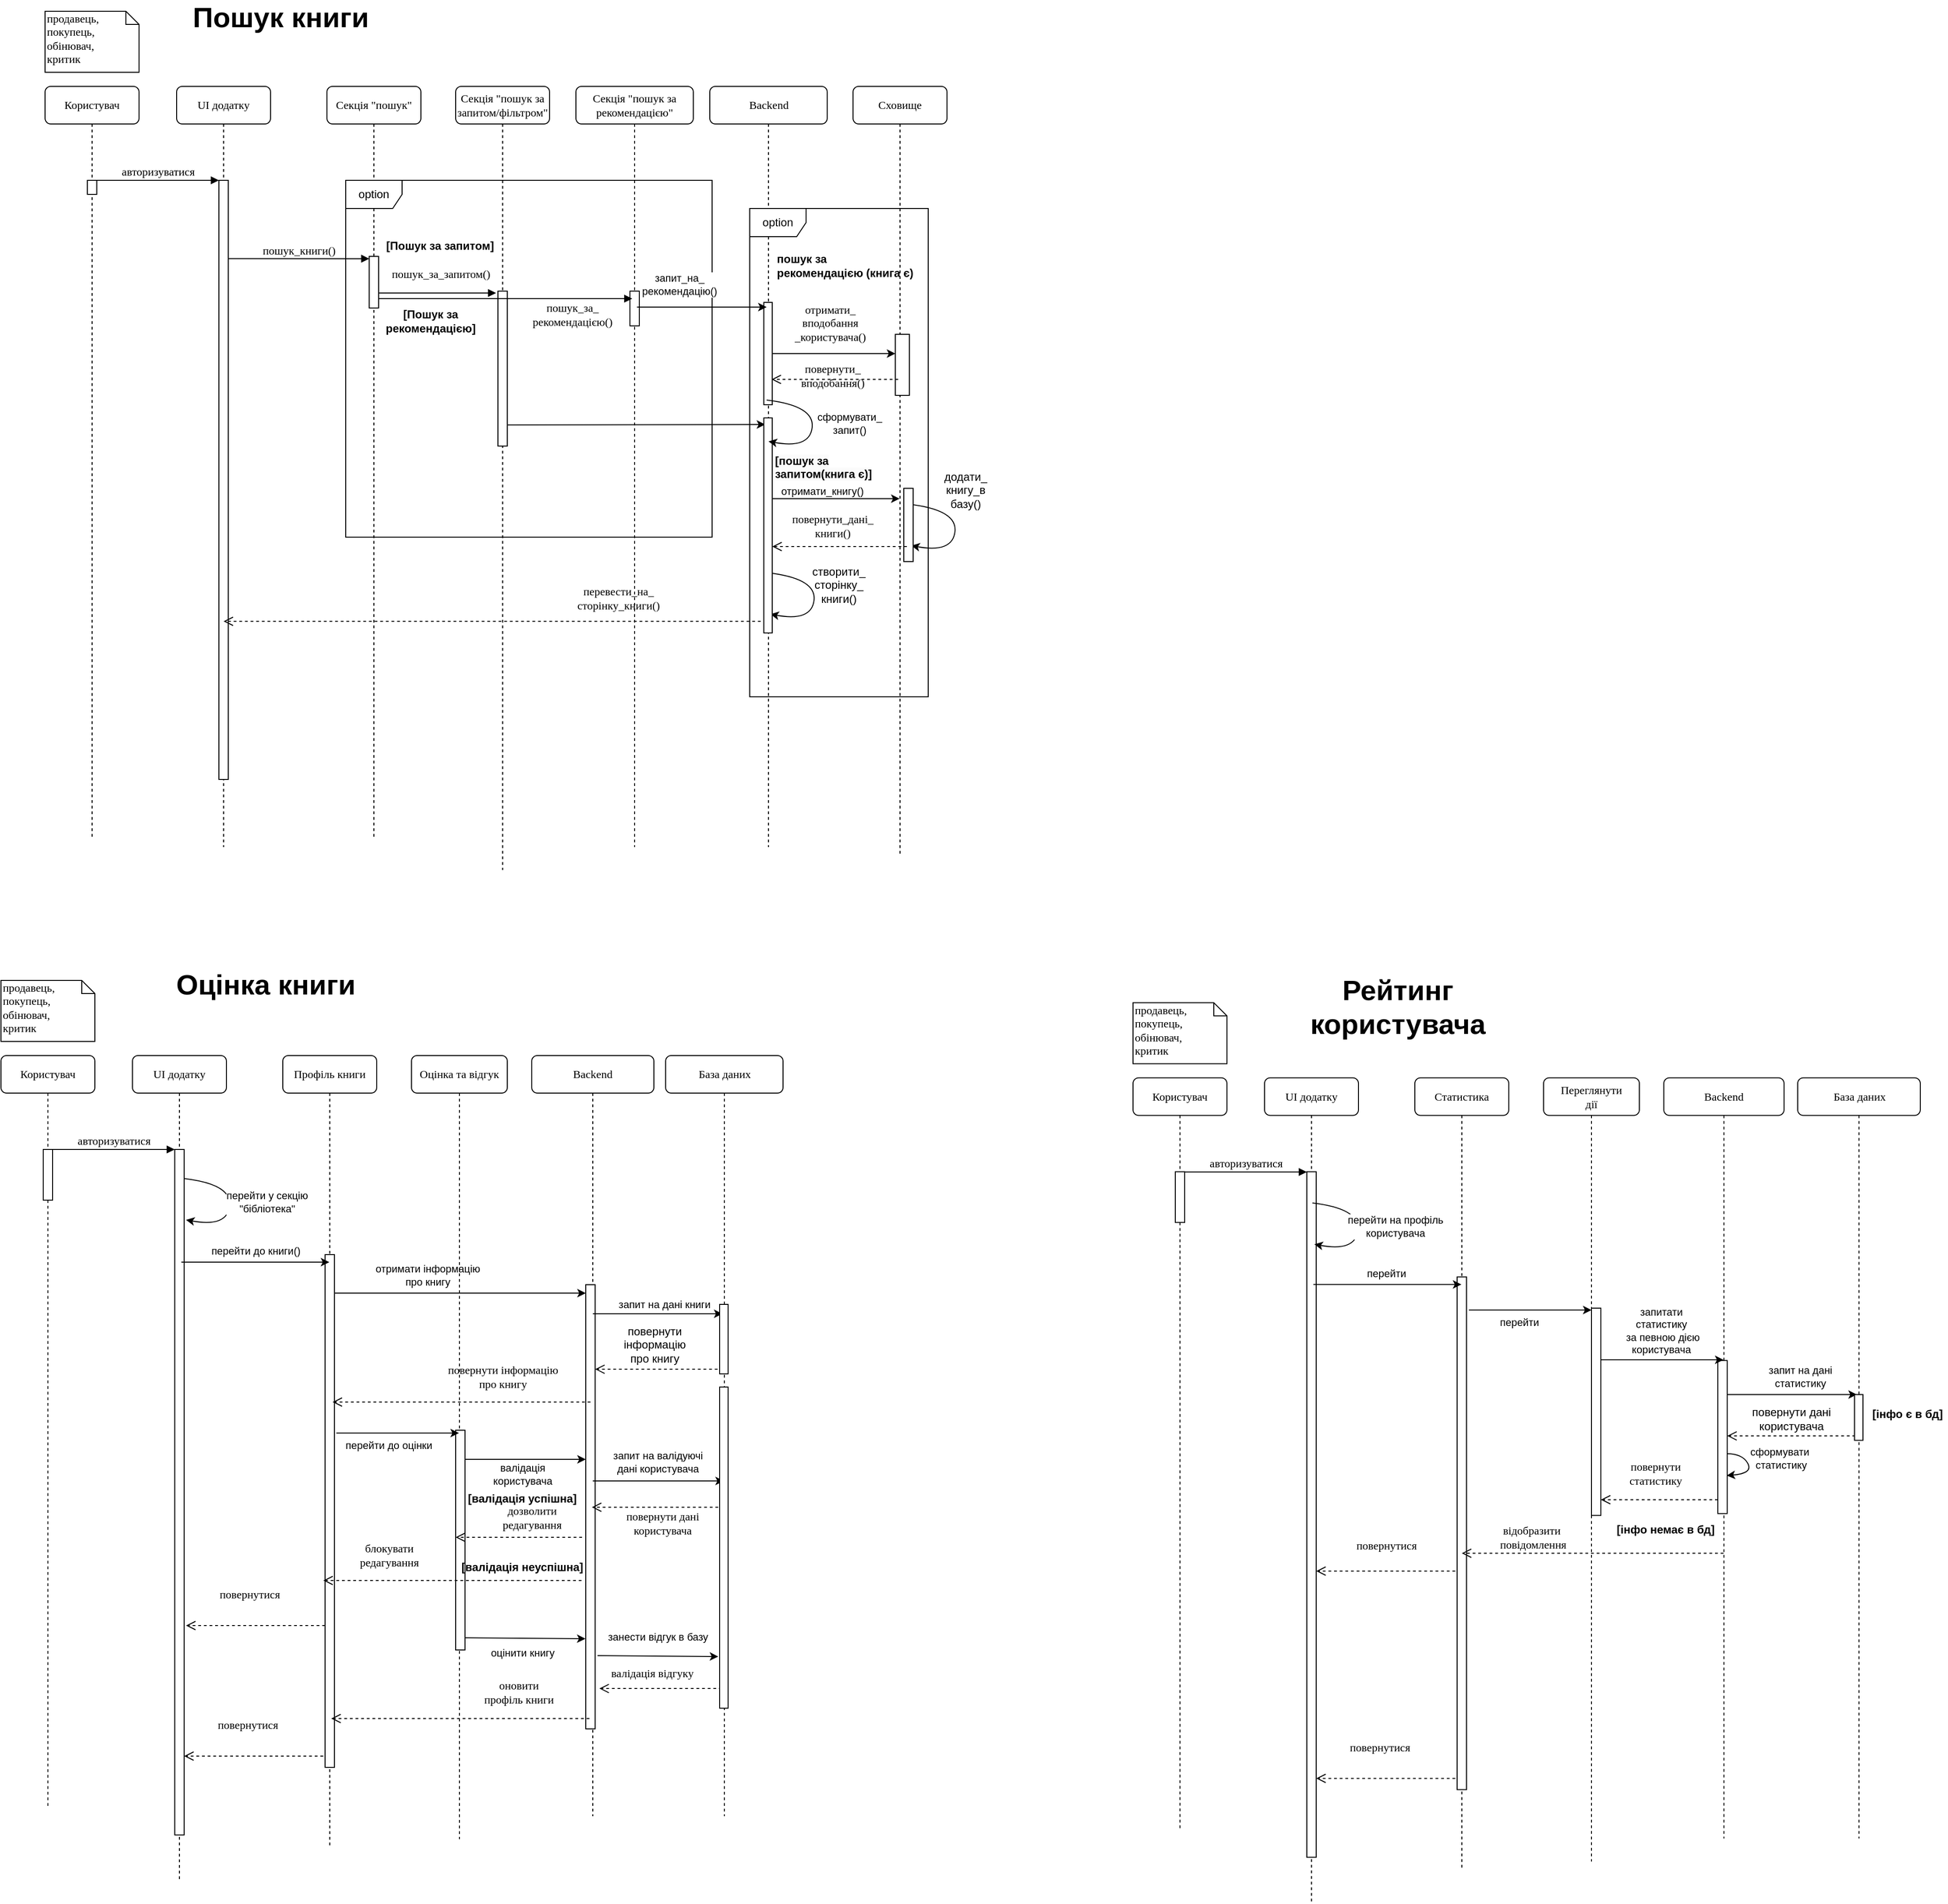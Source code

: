 <mxfile version="22.0.8" type="github">
  <diagram name="Page-1" id="13e1069c-82ec-6db2-03f1-153e76fe0fe0">
    <mxGraphModel dx="6245" dy="2030" grid="0" gridSize="10" guides="1" tooltips="1" connect="1" arrows="1" fold="1" page="1" pageScale="1" pageWidth="1100" pageHeight="850" background="none" math="0" shadow="0">
      <root>
        <mxCell id="0" />
        <mxCell id="1" parent="0" />
        <mxCell id="7baba1c4bc27f4b0-5" value="Секція &quot;пошук за рекомендацією&quot;" style="shape=umlLifeline;perimeter=lifelinePerimeter;whiteSpace=wrap;html=1;container=1;collapsible=0;recursiveResize=0;outlineConnect=0;rounded=1;shadow=0;comic=0;labelBackgroundColor=none;strokeWidth=1;fontFamily=Verdana;fontSize=12;align=center;" parent="1" vertex="1">
          <mxGeometry x="657" y="1106" width="125" height="810" as="geometry" />
        </mxCell>
        <mxCell id="UeAIMSj9sJVOwBzJL9uY-21" value="" style="html=1;points=[];perimeter=orthogonalPerimeter;rounded=0;shadow=0;comic=0;labelBackgroundColor=none;strokeWidth=1;fontFamily=Verdana;fontSize=12;align=center;" vertex="1" parent="1">
          <mxGeometry x="714.5" y="1324" width="10" height="37" as="geometry" />
        </mxCell>
        <mxCell id="UeAIMSj9sJVOwBzJL9uY-1" value="Backend" style="shape=umlLifeline;perimeter=lifelinePerimeter;whiteSpace=wrap;html=1;container=1;collapsible=0;recursiveResize=0;outlineConnect=0;rounded=1;shadow=0;comic=0;labelBackgroundColor=none;strokeWidth=1;fontFamily=Verdana;fontSize=12;align=center;" vertex="1" parent="1">
          <mxGeometry x="799.5" y="1106" width="125" height="810" as="geometry" />
        </mxCell>
        <mxCell id="UeAIMSj9sJVOwBzJL9uY-34" value="отримати_книгу()" style="endArrow=classic;html=1;rounded=0;" edge="1" parent="UeAIMSj9sJVOwBzJL9uY-1" target="7baba1c4bc27f4b0-7">
          <mxGeometry x="-0.21" y="8" width="50" height="50" relative="1" as="geometry">
            <mxPoint x="65" y="439" as="sourcePoint" />
            <mxPoint x="127.5" y="439" as="targetPoint" />
            <mxPoint as="offset" />
          </mxGeometry>
        </mxCell>
        <mxCell id="r_P05IPv18CwloUZ1m-L-27" value="" style="html=1;points=[];perimeter=orthogonalPerimeter;rounded=0;shadow=0;comic=0;labelBackgroundColor=none;strokeWidth=1;fontFamily=Verdana;fontSize=12;align=center;" parent="1" vertex="1">
          <mxGeometry x="857" y="1336" width="9" height="109" as="geometry" />
        </mxCell>
        <mxCell id="7baba1c4bc27f4b0-2" value="UI додатку" style="shape=umlLifeline;perimeter=lifelinePerimeter;whiteSpace=wrap;html=1;container=1;collapsible=0;recursiveResize=0;outlineConnect=0;rounded=1;shadow=0;comic=0;labelBackgroundColor=none;strokeWidth=1;fontFamily=Verdana;fontSize=12;align=center;" parent="1" vertex="1">
          <mxGeometry x="232" y="1106" width="100" height="810" as="geometry" />
        </mxCell>
        <mxCell id="7baba1c4bc27f4b0-10" value="" style="html=1;points=[];perimeter=orthogonalPerimeter;rounded=0;shadow=0;comic=0;labelBackgroundColor=none;strokeWidth=1;fontFamily=Verdana;fontSize=12;align=center;" parent="7baba1c4bc27f4b0-2" vertex="1">
          <mxGeometry x="45" y="100" width="10" height="638" as="geometry" />
        </mxCell>
        <mxCell id="7baba1c4bc27f4b0-14" value="пошук_книги()" style="html=1;verticalAlign=bottom;endArrow=block;entryX=0;entryY=0;labelBackgroundColor=none;fontFamily=Verdana;fontSize=12;edgeStyle=elbowEdgeStyle;elbow=vertical;" parent="7baba1c4bc27f4b0-2" edge="1">
          <mxGeometry relative="1" as="geometry">
            <mxPoint x="55" y="183.4" as="sourcePoint" />
            <mxPoint x="205" y="183.4" as="targetPoint" />
          </mxGeometry>
        </mxCell>
        <mxCell id="7baba1c4bc27f4b0-3" value="Секція &quot;пошук&quot;" style="shape=umlLifeline;perimeter=lifelinePerimeter;whiteSpace=wrap;html=1;container=1;collapsible=0;recursiveResize=0;outlineConnect=0;rounded=1;shadow=0;comic=0;labelBackgroundColor=none;strokeWidth=1;fontFamily=Verdana;fontSize=12;align=center;" parent="1" vertex="1">
          <mxGeometry x="392" y="1106" width="100" height="800" as="geometry" />
        </mxCell>
        <mxCell id="7baba1c4bc27f4b0-13" value="" style="html=1;points=[];perimeter=orthogonalPerimeter;rounded=0;shadow=0;comic=0;labelBackgroundColor=none;strokeWidth=1;fontFamily=Verdana;fontSize=12;align=center;" parent="7baba1c4bc27f4b0-3" vertex="1">
          <mxGeometry x="45" y="181" width="10" height="55" as="geometry" />
        </mxCell>
        <mxCell id="7baba1c4bc27f4b0-4" value="Секція &quot;пошук за запитом/фільтром&quot;" style="shape=umlLifeline;perimeter=lifelinePerimeter;whiteSpace=wrap;html=1;container=1;collapsible=0;recursiveResize=0;outlineConnect=0;rounded=1;shadow=0;comic=0;labelBackgroundColor=none;strokeWidth=1;fontFamily=Verdana;fontSize=12;align=center;" parent="1" vertex="1">
          <mxGeometry x="529" y="1106" width="100" height="834.5" as="geometry" />
        </mxCell>
        <mxCell id="7baba1c4bc27f4b0-7" value="Сховище" style="shape=umlLifeline;perimeter=lifelinePerimeter;whiteSpace=wrap;html=1;container=1;collapsible=0;recursiveResize=0;outlineConnect=0;rounded=1;shadow=0;comic=0;labelBackgroundColor=none;strokeWidth=1;fontFamily=Verdana;fontSize=12;align=center;" parent="1" vertex="1">
          <mxGeometry x="952" y="1106" width="100" height="820" as="geometry" />
        </mxCell>
        <mxCell id="UeAIMSj9sJVOwBzJL9uY-35" value="" style="curved=1;endArrow=classic;html=1;rounded=0;exitX=0.9;exitY=0.178;exitDx=0;exitDy=0;exitPerimeter=0;entryX=1.1;entryY=0.571;entryDx=0;entryDy=0;entryPerimeter=0;" edge="1" parent="7baba1c4bc27f4b0-7">
          <mxGeometry width="50" height="50" relative="1" as="geometry">
            <mxPoint x="60" y="445" as="sourcePoint" />
            <mxPoint x="62" y="489" as="targetPoint" />
            <Array as="points">
              <mxPoint x="111" y="451" />
              <mxPoint x="106" y="497" />
            </Array>
          </mxGeometry>
        </mxCell>
        <mxCell id="7baba1c4bc27f4b0-8" value="Користувач" style="shape=umlLifeline;perimeter=lifelinePerimeter;whiteSpace=wrap;html=1;container=1;collapsible=0;recursiveResize=0;outlineConnect=0;rounded=1;shadow=0;comic=0;labelBackgroundColor=none;strokeWidth=1;fontFamily=Verdana;fontSize=12;align=center;" parent="1" vertex="1">
          <mxGeometry x="92" y="1106" width="100" height="800" as="geometry" />
        </mxCell>
        <mxCell id="7baba1c4bc27f4b0-9" value="" style="html=1;points=[];perimeter=orthogonalPerimeter;rounded=0;shadow=0;comic=0;labelBackgroundColor=none;strokeWidth=1;fontFamily=Verdana;fontSize=12;align=center;" parent="7baba1c4bc27f4b0-8" vertex="1">
          <mxGeometry x="45" y="100" width="10" height="15" as="geometry" />
        </mxCell>
        <mxCell id="7baba1c4bc27f4b0-16" value="" style="html=1;points=[];perimeter=orthogonalPerimeter;rounded=0;shadow=0;comic=0;labelBackgroundColor=none;strokeWidth=1;fontFamily=Verdana;fontSize=12;align=center;" parent="1" vertex="1">
          <mxGeometry x="574" y="1324" width="10" height="165" as="geometry" />
        </mxCell>
        <mxCell id="7baba1c4bc27f4b0-25" value="" style="html=1;points=[];perimeter=orthogonalPerimeter;rounded=0;shadow=0;comic=0;labelBackgroundColor=none;strokeColor=#000000;strokeWidth=1;fillColor=#FFFFFF;fontFamily=Verdana;fontSize=12;fontColor=#000000;align=center;" parent="1" vertex="1">
          <mxGeometry x="997" y="1370" width="15" height="65" as="geometry" />
        </mxCell>
        <mxCell id="7baba1c4bc27f4b0-11" value="авторизуватися" style="html=1;verticalAlign=bottom;endArrow=block;entryX=0;entryY=0;labelBackgroundColor=none;fontFamily=Verdana;fontSize=12;edgeStyle=elbowEdgeStyle;elbow=vertical;" parent="1" source="7baba1c4bc27f4b0-9" target="7baba1c4bc27f4b0-10" edge="1">
          <mxGeometry relative="1" as="geometry">
            <mxPoint x="212" y="1216" as="sourcePoint" />
          </mxGeometry>
        </mxCell>
        <mxCell id="7baba1c4bc27f4b0-40" value="продавець,&amp;nbsp;&lt;br&gt;покупець,&lt;br&gt;обінювач,&lt;br&gt;критик" style="shape=note;whiteSpace=wrap;html=1;size=14;verticalAlign=top;align=left;spacingTop=-6;rounded=0;shadow=0;comic=0;labelBackgroundColor=none;strokeWidth=1;fontFamily=Verdana;fontSize=12" parent="1" vertex="1">
          <mxGeometry x="92" y="1026" width="100" height="65" as="geometry" />
        </mxCell>
        <mxCell id="r_P05IPv18CwloUZ1m-L-9" value="option" style="shape=umlFrame;whiteSpace=wrap;html=1;pointerEvents=0;" parent="1" vertex="1">
          <mxGeometry x="842" y="1236" width="190" height="520" as="geometry" />
        </mxCell>
        <mxCell id="r_P05IPv18CwloUZ1m-L-14" value="пошук за &lt;br&gt;&lt;div style=&quot;&quot;&gt;&lt;span style=&quot;background-color: initial;&quot;&gt;рекомендацією (книга є)&lt;/span&gt;&lt;/div&gt;" style="text;align=left;fontStyle=1;verticalAlign=middle;spacingLeft=3;spacingRight=3;strokeColor=none;rotatable=0;points=[[0,0.5],[1,0.5]];portConstraint=eastwest;html=1;" parent="1" vertex="1">
          <mxGeometry x="866" y="1284" width="80" height="26" as="geometry" />
        </mxCell>
        <mxCell id="r_P05IPv18CwloUZ1m-L-17" value="&lt;span style=&quot;color: rgb(0, 0, 0); font-family: Helvetica; font-size: 12px; font-style: normal; font-variant-ligatures: normal; font-variant-caps: normal; font-weight: 700; letter-spacing: normal; orphans: 2; text-align: center; text-indent: 0px; text-transform: none; widows: 2; word-spacing: 0px; -webkit-text-stroke-width: 0px; background-color: rgb(251, 251, 251); text-decoration-thickness: initial; text-decoration-style: initial; text-decoration-color: initial; float: none; display: inline !important;&quot;&gt;[пошук за запитом(книга є)]&lt;/span&gt;" style="text;whiteSpace=wrap;html=1;" parent="1" vertex="1">
          <mxGeometry x="867" y="1491" width="140" height="40" as="geometry" />
        </mxCell>
        <mxCell id="r_P05IPv18CwloUZ1m-L-19" value="пошук_за_запитом()" style="html=1;verticalAlign=bottom;endArrow=block;labelBackgroundColor=none;fontFamily=Verdana;fontSize=12;elbow=vertical;" parent="1" source="7baba1c4bc27f4b0-13" edge="1">
          <mxGeometry x="0.056" y="11" relative="1" as="geometry">
            <mxPoint x="342" y="1236" as="sourcePoint" />
            <mxPoint x="572" y="1326" as="targetPoint" />
            <Array as="points">
              <mxPoint x="572" y="1326" />
            </Array>
            <mxPoint as="offset" />
          </mxGeometry>
        </mxCell>
        <mxCell id="r_P05IPv18CwloUZ1m-L-21" value="оption" style="shape=umlFrame;whiteSpace=wrap;html=1;pointerEvents=0;" parent="1" vertex="1">
          <mxGeometry x="412" y="1206" width="390" height="380" as="geometry" />
        </mxCell>
        <mxCell id="r_P05IPv18CwloUZ1m-L-22" value="[Пошук за запитом]" style="text;align=center;fontStyle=1;verticalAlign=middle;spacingLeft=3;spacingRight=3;strokeColor=none;rotatable=0;points=[[0,0.5],[1,0.5]];portConstraint=eastwest;html=1;" parent="1" vertex="1">
          <mxGeometry x="472" y="1263" width="80" height="26" as="geometry" />
        </mxCell>
        <mxCell id="r_P05IPv18CwloUZ1m-L-31" value="[Пошук за &lt;br&gt;рекомендацією]" style="text;align=center;fontStyle=1;verticalAlign=middle;spacingLeft=3;spacingRight=3;strokeColor=none;rotatable=0;points=[[0,0.5],[1,0.5]];portConstraint=eastwest;html=1;" parent="1" vertex="1">
          <mxGeometry x="462" y="1343" width="80" height="26" as="geometry" />
        </mxCell>
        <mxCell id="r_P05IPv18CwloUZ1m-L-37" value="пошук_за_&lt;br&gt;рекомендацією()" style="html=1;verticalAlign=bottom;endArrow=block;entryX=0.27;entryY=0.586;labelBackgroundColor=none;fontFamily=Verdana;fontSize=12;edgeStyle=elbowEdgeStyle;elbow=vertical;entryDx=0;entryDy=0;entryPerimeter=0;" parent="1" edge="1">
          <mxGeometry x="0.525" y="-34" relative="1" as="geometry">
            <mxPoint x="447" y="1332" as="sourcePoint" />
            <mxPoint x="717" y="1332" as="targetPoint" />
            <mxPoint as="offset" />
          </mxGeometry>
        </mxCell>
        <mxCell id="r_P05IPv18CwloUZ1m-L-38" value="перевести_на_&lt;br&gt;сторінку_книги()" style="html=1;verticalAlign=bottom;endArrow=open;dashed=1;endSize=8;labelBackgroundColor=none;fontFamily=Verdana;fontSize=12;exitX=0.02;exitY=0.827;exitDx=0;exitDy=0;exitPerimeter=0;" parent="1" target="7baba1c4bc27f4b0-2" edge="1">
          <mxGeometry x="-0.455" y="-8" relative="1" as="geometry">
            <mxPoint x="297" y="1416" as="targetPoint" />
            <mxPoint x="859.7" y="1675.62" as="sourcePoint" />
            <mxPoint as="offset" />
          </mxGeometry>
        </mxCell>
        <mxCell id="UeAIMSj9sJVOwBzJL9uY-4" value="" style="html=1;points=[];perimeter=orthogonalPerimeter;rounded=0;shadow=0;comic=0;labelBackgroundColor=none;strokeWidth=1;fontFamily=Verdana;fontSize=12;align=center;" vertex="1" parent="1">
          <mxGeometry x="1006" y="1534" width="10" height="78" as="geometry" />
        </mxCell>
        <mxCell id="UeAIMSj9sJVOwBzJL9uY-13" value="повернути_дані_&lt;br&gt;книги()" style="html=1;verticalAlign=bottom;endArrow=open;dashed=1;endSize=8;exitX=0.18;exitY=0.613;labelBackgroundColor=none;fontFamily=Verdana;fontSize=12;exitDx=0;exitDy=0;exitPerimeter=0;" edge="1" parent="1" target="UeAIMSj9sJVOwBzJL9uY-32">
          <mxGeometry x="0.11" y="-5" relative="1" as="geometry">
            <mxPoint x="874.5" y="1596" as="targetPoint" />
            <mxPoint x="1009.3" y="1596" as="sourcePoint" />
            <mxPoint as="offset" />
          </mxGeometry>
        </mxCell>
        <mxCell id="UeAIMSj9sJVOwBzJL9uY-15" value="" style="curved=1;endArrow=classic;html=1;rounded=0;exitX=0.9;exitY=0.178;exitDx=0;exitDy=0;exitPerimeter=0;entryX=1.1;entryY=0.571;entryDx=0;entryDy=0;entryPerimeter=0;" edge="1" parent="1">
          <mxGeometry width="50" height="50" relative="1" as="geometry">
            <mxPoint x="862" y="1624" as="sourcePoint" />
            <mxPoint x="864" y="1668" as="targetPoint" />
            <Array as="points">
              <mxPoint x="913" y="1630" />
              <mxPoint x="908" y="1676" />
            </Array>
          </mxGeometry>
        </mxCell>
        <mxCell id="UeAIMSj9sJVOwBzJL9uY-17" value="створити_&lt;br&gt;сторінку_&lt;br&gt;книги()" style="text;html=1;strokeColor=none;fillColor=none;align=center;verticalAlign=middle;whiteSpace=wrap;rounded=0;" vertex="1" parent="1">
          <mxGeometry x="907" y="1622" width="60" height="30" as="geometry" />
        </mxCell>
        <mxCell id="UeAIMSj9sJVOwBzJL9uY-22" value="запит_на_&lt;br&gt;рекомендацію()" style="endArrow=classic;html=1;rounded=0;exitX=0.902;exitY=0.583;exitDx=0;exitDy=0;exitPerimeter=0;" edge="1" parent="1">
          <mxGeometry x="-0.348" y="24" width="50" height="50" relative="1" as="geometry">
            <mxPoint x="722.02" y="1340.997" as="sourcePoint" />
            <mxPoint x="860" y="1340.997" as="targetPoint" />
            <mxPoint as="offset" />
          </mxGeometry>
        </mxCell>
        <mxCell id="UeAIMSj9sJVOwBzJL9uY-28" value="" style="endArrow=classic;html=1;rounded=0;" edge="1" parent="1" source="r_P05IPv18CwloUZ1m-L-27" target="7baba1c4bc27f4b0-25">
          <mxGeometry width="50" height="50" relative="1" as="geometry">
            <mxPoint x="874.5" y="1386" as="sourcePoint" />
            <mxPoint x="924.5" y="1336" as="targetPoint" />
          </mxGeometry>
        </mxCell>
        <mxCell id="UeAIMSj9sJVOwBzJL9uY-29" value="&lt;div style=&quot;text-align: center;&quot;&gt;&lt;span style=&quot;background-color: initial;&quot;&gt;&lt;font face=&quot;Verdana&quot;&gt;отримати_&lt;/font&gt;&lt;/span&gt;&lt;/div&gt;&lt;div style=&quot;text-align: center;&quot;&gt;&lt;span style=&quot;background-color: initial;&quot;&gt;&lt;font face=&quot;Verdana&quot;&gt;вподобання&lt;/font&gt;&lt;/span&gt;&lt;/div&gt;&lt;div style=&quot;text-align: center;&quot;&gt;&lt;span style=&quot;background-color: initial;&quot;&gt;&lt;font face=&quot;Verdana&quot;&gt;_користувача()&lt;/font&gt;&lt;/span&gt;&lt;/div&gt;" style="text;whiteSpace=wrap;html=1;" vertex="1" parent="1">
          <mxGeometry x="888.0" y="1330.005" width="128" height="52" as="geometry" />
        </mxCell>
        <mxCell id="UeAIMSj9sJVOwBzJL9uY-30" value="повернути_&lt;br&gt;вподобання()" style="html=1;verticalAlign=bottom;endArrow=open;dashed=1;endSize=8;exitX=0.18;exitY=0.613;labelBackgroundColor=none;fontFamily=Verdana;fontSize=12;exitDx=0;exitDy=0;exitPerimeter=0;" edge="1" parent="1">
          <mxGeometry x="0.039" y="13" relative="1" as="geometry">
            <mxPoint x="865.2" y="1418" as="targetPoint" />
            <mxPoint x="1000.0" y="1418" as="sourcePoint" />
            <mxPoint as="offset" />
          </mxGeometry>
        </mxCell>
        <mxCell id="UeAIMSj9sJVOwBzJL9uY-31" value="" style="endArrow=classic;html=1;rounded=0;entryX=0.167;entryY=0.026;entryDx=0;entryDy=0;entryPerimeter=0;" edge="1" parent="1">
          <mxGeometry width="50" height="50" relative="1" as="geometry">
            <mxPoint x="584" y="1466.53" as="sourcePoint" />
            <mxPoint x="858.503" y="1466" as="targetPoint" />
          </mxGeometry>
        </mxCell>
        <mxCell id="UeAIMSj9sJVOwBzJL9uY-32" value="" style="html=1;points=[];perimeter=orthogonalPerimeter;rounded=0;shadow=0;comic=0;labelBackgroundColor=none;strokeWidth=1;fontFamily=Verdana;fontSize=12;align=center;" vertex="1" parent="1">
          <mxGeometry x="857" y="1459" width="9" height="229" as="geometry" />
        </mxCell>
        <mxCell id="UeAIMSj9sJVOwBzJL9uY-33" value="сформувати_&lt;br&gt;запит()" style="curved=1;endArrow=classic;html=1;rounded=0;exitX=0.9;exitY=0.178;exitDx=0;exitDy=0;exitPerimeter=0;entryX=1.1;entryY=0.571;entryDx=0;entryDy=0;entryPerimeter=0;" edge="1" parent="1">
          <mxGeometry x="-0.069" y="39" width="50" height="50" relative="1" as="geometry">
            <mxPoint x="860" y="1440" as="sourcePoint" />
            <mxPoint x="862" y="1484" as="targetPoint" />
            <Array as="points">
              <mxPoint x="911" y="1446" />
              <mxPoint x="906" y="1492" />
            </Array>
            <mxPoint as="offset" />
          </mxGeometry>
        </mxCell>
        <mxCell id="UeAIMSj9sJVOwBzJL9uY-36" value="додати_ книгу_в базу()" style="text;html=1;strokeColor=none;fillColor=none;align=center;verticalAlign=middle;whiteSpace=wrap;rounded=0;" vertex="1" parent="1">
          <mxGeometry x="1042" y="1521" width="60" height="30" as="geometry" />
        </mxCell>
        <mxCell id="UeAIMSj9sJVOwBzJL9uY-78" value="Backend" style="shape=umlLifeline;perimeter=lifelinePerimeter;whiteSpace=wrap;html=1;container=1;collapsible=0;recursiveResize=0;outlineConnect=0;rounded=1;shadow=0;comic=0;labelBackgroundColor=none;strokeWidth=1;fontFamily=Verdana;fontSize=12;align=center;" vertex="1" parent="1">
          <mxGeometry x="610" y="2138" width="130" height="810" as="geometry" />
        </mxCell>
        <mxCell id="UeAIMSj9sJVOwBzJL9uY-79" value="" style="html=1;points=[];perimeter=orthogonalPerimeter;rounded=0;shadow=0;comic=0;labelBackgroundColor=none;strokeWidth=1;fontFamily=Verdana;fontSize=12;align=center;" vertex="1" parent="UeAIMSj9sJVOwBzJL9uY-78">
          <mxGeometry x="57.5" y="244" width="10" height="473" as="geometry" />
        </mxCell>
        <mxCell id="UeAIMSj9sJVOwBzJL9uY-120" value="отримати інформацію &lt;br&gt;про книгу" style="endArrow=classic;html=1;rounded=0;" edge="1" parent="UeAIMSj9sJVOwBzJL9uY-78">
          <mxGeometry x="-0.236" y="19" width="50" height="50" relative="1" as="geometry">
            <mxPoint x="-215.19" y="253" as="sourcePoint" />
            <mxPoint x="57.5" y="253" as="targetPoint" />
            <mxPoint as="offset" />
          </mxGeometry>
        </mxCell>
        <mxCell id="UeAIMSj9sJVOwBzJL9uY-110" value="запит на дані книги" style="endArrow=classic;html=1;rounded=0;exitX=0.902;exitY=0.583;exitDx=0;exitDy=0;exitPerimeter=0;" edge="1" parent="UeAIMSj9sJVOwBzJL9uY-78">
          <mxGeometry x="0.101" y="10" width="50" height="50" relative="1" as="geometry">
            <mxPoint x="65.02" y="274.997" as="sourcePoint" />
            <mxPoint x="203" y="274.997" as="targetPoint" />
            <mxPoint as="offset" />
          </mxGeometry>
        </mxCell>
        <mxCell id="UeAIMSj9sJVOwBzJL9uY-123" value="повернути інформацію про книгу" style="text;html=1;strokeColor=none;fillColor=none;align=center;verticalAlign=middle;whiteSpace=wrap;rounded=0;" vertex="1" parent="UeAIMSj9sJVOwBzJL9uY-78">
          <mxGeometry x="101" y="293" width="60" height="30" as="geometry" />
        </mxCell>
        <mxCell id="UeAIMSj9sJVOwBzJL9uY-127" value="валідація &lt;br&gt;користувача" style="endArrow=classic;html=1;rounded=0;" edge="1" parent="UeAIMSj9sJVOwBzJL9uY-78">
          <mxGeometry x="-0.038" y="-16" width="50" height="50" relative="1" as="geometry">
            <mxPoint x="-72.5" y="430" as="sourcePoint" />
            <mxPoint x="57.5" y="430" as="targetPoint" />
            <mxPoint as="offset" />
          </mxGeometry>
        </mxCell>
        <mxCell id="UeAIMSj9sJVOwBzJL9uY-141" value="валідація відгуку" style="html=1;verticalAlign=bottom;endArrow=open;dashed=1;endSize=8;labelBackgroundColor=none;fontFamily=Verdana;fontSize=12;exitX=0.214;exitY=0.721;exitDx=0;exitDy=0;exitPerimeter=0;entryX=0.813;entryY=0.431;entryDx=0;entryDy=0;entryPerimeter=0;" edge="1" parent="UeAIMSj9sJVOwBzJL9uY-78">
          <mxGeometry x="0.164" y="-7" relative="1" as="geometry">
            <mxPoint x="72.0" y="674.06" as="targetPoint" />
            <mxPoint x="208.296" y="673.999" as="sourcePoint" />
            <mxPoint x="-1" as="offset" />
          </mxGeometry>
        </mxCell>
        <mxCell id="UeAIMSj9sJVOwBzJL9uY-138" value="занести відгук в базу" style="endArrow=classic;html=1;rounded=0;entryX=-0.444;entryY=0.419;entryDx=0;entryDy=0;entryPerimeter=0;" edge="1" parent="UeAIMSj9sJVOwBzJL9uY-78">
          <mxGeometry x="-0.004" y="20" width="50" height="50" relative="1" as="geometry">
            <mxPoint x="70.002" y="639" as="sourcePoint" />
            <mxPoint x="198.5" y="640" as="targetPoint" />
            <mxPoint as="offset" />
          </mxGeometry>
        </mxCell>
        <mxCell id="UeAIMSj9sJVOwBzJL9uY-80" value="База даних" style="shape=umlLifeline;perimeter=lifelinePerimeter;whiteSpace=wrap;html=1;container=1;collapsible=0;recursiveResize=0;outlineConnect=0;rounded=1;shadow=0;comic=0;labelBackgroundColor=none;strokeWidth=1;fontFamily=Verdana;fontSize=12;align=center;" vertex="1" parent="1">
          <mxGeometry x="752.5" y="2138" width="125" height="810" as="geometry" />
        </mxCell>
        <mxCell id="UeAIMSj9sJVOwBzJL9uY-122" value="" style="html=1;verticalAlign=bottom;endArrow=open;dashed=1;endSize=8;labelBackgroundColor=none;fontFamily=Verdana;fontSize=12;exitX=0.214;exitY=0.721;exitDx=0;exitDy=0;exitPerimeter=0;entryX=0.813;entryY=0.431;entryDx=0;entryDy=0;entryPerimeter=0;" edge="1" parent="UeAIMSj9sJVOwBzJL9uY-80">
          <mxGeometry x="-0.301" y="-229" relative="1" as="geometry">
            <mxPoint x="-75.0" y="334.06" as="targetPoint" />
            <mxPoint x="61.296" y="333.999" as="sourcePoint" />
            <mxPoint as="offset" />
          </mxGeometry>
        </mxCell>
        <mxCell id="UeAIMSj9sJVOwBzJL9uY-130" value="повернути дані &lt;br&gt;користувача" style="html=1;verticalAlign=bottom;endArrow=open;dashed=1;endSize=8;labelBackgroundColor=none;fontFamily=Verdana;fontSize=12;" edge="1" parent="UeAIMSj9sJVOwBzJL9uY-80">
          <mxGeometry x="-0.115" y="34" relative="1" as="geometry">
            <mxPoint x="-78.5" y="481" as="targetPoint" />
            <mxPoint x="56.0" y="481" as="sourcePoint" />
            <mxPoint as="offset" />
          </mxGeometry>
        </mxCell>
        <mxCell id="UeAIMSj9sJVOwBzJL9uY-129" value="запит на валідуючі &lt;br&gt;дані користувача" style="endArrow=classic;html=1;rounded=0;" edge="1" parent="UeAIMSj9sJVOwBzJL9uY-80">
          <mxGeometry x="-0.004" y="20" width="50" height="50" relative="1" as="geometry">
            <mxPoint x="-77.556" y="453" as="sourcePoint" />
            <mxPoint x="62" y="453" as="targetPoint" />
            <Array as="points">
              <mxPoint x="53.5" y="453" />
            </Array>
            <mxPoint as="offset" />
          </mxGeometry>
        </mxCell>
        <mxCell id="UeAIMSj9sJVOwBzJL9uY-82" value="" style="html=1;points=[];perimeter=orthogonalPerimeter;rounded=0;shadow=0;comic=0;labelBackgroundColor=none;strokeWidth=1;fontFamily=Verdana;fontSize=12;align=center;" vertex="1" parent="1">
          <mxGeometry x="810" y="2403" width="9" height="74" as="geometry" />
        </mxCell>
        <mxCell id="UeAIMSj9sJVOwBzJL9uY-83" value="UI додатку" style="shape=umlLifeline;perimeter=lifelinePerimeter;whiteSpace=wrap;html=1;container=1;collapsible=0;recursiveResize=0;outlineConnect=0;rounded=1;shadow=0;comic=0;labelBackgroundColor=none;strokeWidth=1;fontFamily=Verdana;fontSize=12;align=center;" vertex="1" parent="1">
          <mxGeometry x="185" y="2138" width="100" height="878" as="geometry" />
        </mxCell>
        <mxCell id="UeAIMSj9sJVOwBzJL9uY-84" value="" style="html=1;points=[];perimeter=orthogonalPerimeter;rounded=0;shadow=0;comic=0;labelBackgroundColor=none;strokeWidth=1;fontFamily=Verdana;fontSize=12;align=center;" vertex="1" parent="UeAIMSj9sJVOwBzJL9uY-83">
          <mxGeometry x="45" y="100" width="10" height="730" as="geometry" />
        </mxCell>
        <mxCell id="UeAIMSj9sJVOwBzJL9uY-118" value="перейти у секцію &lt;br&gt;&quot;бібліотека&quot;" style="curved=1;endArrow=classic;html=1;rounded=0;exitX=0.9;exitY=0.178;exitDx=0;exitDy=0;exitPerimeter=0;entryX=1.1;entryY=0.571;entryDx=0;entryDy=0;entryPerimeter=0;" edge="1" parent="UeAIMSj9sJVOwBzJL9uY-83">
          <mxGeometry x="-0.069" y="39" width="50" height="50" relative="1" as="geometry">
            <mxPoint x="55" y="131" as="sourcePoint" />
            <mxPoint x="57" y="175" as="targetPoint" />
            <Array as="points">
              <mxPoint x="106" y="137" />
              <mxPoint x="101" y="183" />
            </Array>
            <mxPoint as="offset" />
          </mxGeometry>
        </mxCell>
        <mxCell id="UeAIMSj9sJVOwBzJL9uY-145" value="повернутися&amp;nbsp;" style="html=1;verticalAlign=bottom;endArrow=open;dashed=1;endSize=8;labelBackgroundColor=none;fontFamily=Verdana;fontSize=12;" edge="1" parent="UeAIMSj9sJVOwBzJL9uY-83">
          <mxGeometry x="0.076" y="-24" relative="1" as="geometry">
            <mxPoint x="55" y="746" as="targetPoint" />
            <mxPoint x="203" y="746" as="sourcePoint" />
            <mxPoint as="offset" />
          </mxGeometry>
        </mxCell>
        <mxCell id="UeAIMSj9sJVOwBzJL9uY-86" value="Профіль книги" style="shape=umlLifeline;perimeter=lifelinePerimeter;whiteSpace=wrap;html=1;container=1;collapsible=0;recursiveResize=0;outlineConnect=0;rounded=1;shadow=0;comic=0;labelBackgroundColor=none;strokeWidth=1;fontFamily=Verdana;fontSize=12;align=center;" vertex="1" parent="1">
          <mxGeometry x="345" y="2138" width="100" height="842" as="geometry" />
        </mxCell>
        <mxCell id="UeAIMSj9sJVOwBzJL9uY-87" value="" style="html=1;points=[];perimeter=orthogonalPerimeter;rounded=0;shadow=0;comic=0;labelBackgroundColor=none;strokeWidth=1;fontFamily=Verdana;fontSize=12;align=center;" vertex="1" parent="UeAIMSj9sJVOwBzJL9uY-86">
          <mxGeometry x="45" y="212" width="10" height="546" as="geometry" />
        </mxCell>
        <mxCell id="UeAIMSj9sJVOwBzJL9uY-144" value="повернутися&amp;nbsp;" style="html=1;verticalAlign=bottom;endArrow=open;dashed=1;endSize=8;labelBackgroundColor=none;fontFamily=Verdana;fontSize=12;" edge="1" parent="UeAIMSj9sJVOwBzJL9uY-86">
          <mxGeometry x="0.076" y="-24" relative="1" as="geometry">
            <mxPoint x="-103" y="607" as="targetPoint" />
            <mxPoint x="45" y="607" as="sourcePoint" />
            <mxPoint as="offset" />
          </mxGeometry>
        </mxCell>
        <mxCell id="UeAIMSj9sJVOwBzJL9uY-88" value="Оцінка та відгук" style="shape=umlLifeline;perimeter=lifelinePerimeter;whiteSpace=wrap;html=1;container=1;collapsible=0;recursiveResize=0;outlineConnect=0;rounded=1;shadow=0;comic=0;labelBackgroundColor=none;strokeWidth=1;fontFamily=Verdana;fontSize=12;align=center;" vertex="1" parent="1">
          <mxGeometry x="482" y="2138" width="102" height="834.5" as="geometry" />
        </mxCell>
        <mxCell id="UeAIMSj9sJVOwBzJL9uY-93" value="" style="html=1;points=[];perimeter=orthogonalPerimeter;rounded=0;shadow=0;comic=0;labelBackgroundColor=none;strokeWidth=1;fontFamily=Verdana;fontSize=12;align=center;" vertex="1" parent="UeAIMSj9sJVOwBzJL9uY-88">
          <mxGeometry x="47" y="399" width="10" height="234" as="geometry" />
        </mxCell>
        <mxCell id="UeAIMSj9sJVOwBzJL9uY-132" value="&lt;b&gt;[валідація неуспішна]&lt;/b&gt;" style="text;html=1;strokeColor=none;fillColor=none;align=center;verticalAlign=middle;whiteSpace=wrap;rounded=0;" vertex="1" parent="UeAIMSj9sJVOwBzJL9uY-88">
          <mxGeometry x="47" y="530" width="142" height="30" as="geometry" />
        </mxCell>
        <mxCell id="UeAIMSj9sJVOwBzJL9uY-131" value="&lt;b&gt;[валідація успішна]&lt;/b&gt;" style="text;html=1;strokeColor=none;fillColor=none;align=center;verticalAlign=middle;whiteSpace=wrap;rounded=0;" vertex="1" parent="UeAIMSj9sJVOwBzJL9uY-88">
          <mxGeometry x="56" y="457" width="124" height="30" as="geometry" />
        </mxCell>
        <mxCell id="UeAIMSj9sJVOwBzJL9uY-105" value="блокувати &lt;br&gt;редагування" style="html=1;verticalAlign=bottom;endArrow=open;dashed=1;endSize=8;labelBackgroundColor=none;fontFamily=Verdana;fontSize=12;exitX=0.183;exitY=0.965;exitDx=0;exitDy=0;exitPerimeter=0;" edge="1" parent="UeAIMSj9sJVOwBzJL9uY-88">
          <mxGeometry x="0.492" y="-10" relative="1" as="geometry">
            <mxPoint x="-93.83" y="559.005" as="targetPoint" />
            <mxPoint x="181.0" y="559.005" as="sourcePoint" />
            <mxPoint as="offset" />
          </mxGeometry>
        </mxCell>
        <mxCell id="UeAIMSj9sJVOwBzJL9uY-137" value="оцінити книгу" style="endArrow=classic;html=1;rounded=0;exitX=1.04;exitY=0.415;exitDx=0;exitDy=0;entryX=0.01;entryY=0.626;entryDx=0;entryDy=0;entryPerimeter=0;exitPerimeter=0;" edge="1" parent="UeAIMSj9sJVOwBzJL9uY-88">
          <mxGeometry x="-0.044" y="-16" width="50" height="50" relative="1" as="geometry">
            <mxPoint x="57.0" y="620" as="sourcePoint" />
            <mxPoint x="185.2" y="621.01" as="targetPoint" />
            <mxPoint as="offset" />
          </mxGeometry>
        </mxCell>
        <mxCell id="UeAIMSj9sJVOwBzJL9uY-142" value="оновити &lt;br&gt;профіль книги" style="html=1;verticalAlign=bottom;endArrow=open;dashed=1;endSize=8;labelBackgroundColor=none;fontFamily=Verdana;fontSize=12;exitX=0.183;exitY=0.965;exitDx=0;exitDy=0;exitPerimeter=0;" edge="1" parent="UeAIMSj9sJVOwBzJL9uY-88">
          <mxGeometry x="-0.451" y="-11" relative="1" as="geometry">
            <mxPoint x="-85.42" y="705.995" as="targetPoint" />
            <mxPoint x="189.41" y="705.995" as="sourcePoint" />
            <mxPoint as="offset" />
          </mxGeometry>
        </mxCell>
        <mxCell id="UeAIMSj9sJVOwBzJL9uY-91" value="Користувач" style="shape=umlLifeline;perimeter=lifelinePerimeter;whiteSpace=wrap;html=1;container=1;collapsible=0;recursiveResize=0;outlineConnect=0;rounded=1;shadow=0;comic=0;labelBackgroundColor=none;strokeWidth=1;fontFamily=Verdana;fontSize=12;align=center;" vertex="1" parent="1">
          <mxGeometry x="45" y="2138" width="100" height="800" as="geometry" />
        </mxCell>
        <mxCell id="UeAIMSj9sJVOwBzJL9uY-92" value="" style="html=1;points=[];perimeter=orthogonalPerimeter;rounded=0;shadow=0;comic=0;labelBackgroundColor=none;strokeWidth=1;fontFamily=Verdana;fontSize=12;align=center;" vertex="1" parent="UeAIMSj9sJVOwBzJL9uY-91">
          <mxGeometry x="45" y="100" width="10" height="54" as="geometry" />
        </mxCell>
        <mxCell id="UeAIMSj9sJVOwBzJL9uY-95" value="авторизуватися" style="html=1;verticalAlign=bottom;endArrow=block;entryX=0;entryY=0;labelBackgroundColor=none;fontFamily=Verdana;fontSize=12;edgeStyle=elbowEdgeStyle;elbow=vertical;" edge="1" parent="1" source="UeAIMSj9sJVOwBzJL9uY-92" target="UeAIMSj9sJVOwBzJL9uY-84">
          <mxGeometry relative="1" as="geometry">
            <mxPoint x="165" y="2248" as="sourcePoint" />
          </mxGeometry>
        </mxCell>
        <mxCell id="UeAIMSj9sJVOwBzJL9uY-96" value="продавець,&amp;nbsp;&lt;br&gt;покупець,&lt;br&gt;обінювач,&lt;br&gt;критик" style="shape=note;whiteSpace=wrap;html=1;size=14;verticalAlign=top;align=left;spacingTop=-6;rounded=0;shadow=0;comic=0;labelBackgroundColor=none;strokeWidth=1;fontFamily=Verdana;fontSize=12" vertex="1" parent="1">
          <mxGeometry x="45" y="2058" width="100" height="65" as="geometry" />
        </mxCell>
        <mxCell id="UeAIMSj9sJVOwBzJL9uY-115" value="" style="html=1;points=[];perimeter=orthogonalPerimeter;rounded=0;shadow=0;comic=0;labelBackgroundColor=none;strokeWidth=1;fontFamily=Verdana;fontSize=12;align=center;" vertex="1" parent="1">
          <mxGeometry x="810" y="2491" width="9" height="342" as="geometry" />
        </mxCell>
        <mxCell id="UeAIMSj9sJVOwBzJL9uY-119" value="перейти до книги()" style="endArrow=classic;html=1;rounded=0;" edge="1" parent="1" target="UeAIMSj9sJVOwBzJL9uY-86">
          <mxGeometry x="0.003" y="12" width="50" height="50" relative="1" as="geometry">
            <mxPoint x="237.001" y="2358" as="sourcePoint" />
            <mxPoint x="334.93" y="2358" as="targetPoint" />
            <mxPoint as="offset" />
          </mxGeometry>
        </mxCell>
        <mxCell id="UeAIMSj9sJVOwBzJL9uY-124" value="повернути інформацію &lt;br&gt;про книгу" style="html=1;verticalAlign=bottom;endArrow=open;dashed=1;endSize=8;labelBackgroundColor=none;fontFamily=Verdana;fontSize=12;" edge="1" parent="1">
          <mxGeometry x="-0.319" y="-10" relative="1" as="geometry">
            <mxPoint x="398" y="2507" as="targetPoint" />
            <mxPoint x="672.5" y="2507" as="sourcePoint" />
            <mxPoint as="offset" />
          </mxGeometry>
        </mxCell>
        <mxCell id="UeAIMSj9sJVOwBzJL9uY-125" value="&amp;nbsp;перейти до оцінки" style="endArrow=classic;html=1;rounded=0;" edge="1" parent="1" target="UeAIMSj9sJVOwBzJL9uY-88">
          <mxGeometry x="-0.181" y="-13" width="50" height="50" relative="1" as="geometry">
            <mxPoint x="402.0" y="2540" as="sourcePoint" />
            <mxPoint x="518" y="2540" as="targetPoint" />
            <mxPoint as="offset" />
          </mxGeometry>
        </mxCell>
        <mxCell id="UeAIMSj9sJVOwBzJL9uY-128" value="дозволити &lt;br&gt;редагування" style="html=1;verticalAlign=bottom;endArrow=open;dashed=1;endSize=8;labelBackgroundColor=none;fontFamily=Verdana;fontSize=12;" edge="1" parent="1">
          <mxGeometry x="-0.204" y="-4" relative="1" as="geometry">
            <mxPoint x="529.004" y="2651" as="targetPoint" />
            <mxPoint x="663.56" y="2651" as="sourcePoint" />
            <mxPoint as="offset" />
          </mxGeometry>
        </mxCell>
        <mxCell id="UeAIMSj9sJVOwBzJL9uY-146" value="&lt;font style=&quot;font-size: 30px;&quot;&gt;&lt;b&gt;Оцінка книги&lt;/b&gt;&lt;/font&gt;" style="text;html=1;strokeColor=none;fillColor=none;align=center;verticalAlign=middle;whiteSpace=wrap;rounded=0;" vertex="1" parent="1">
          <mxGeometry x="216" y="2047" width="222" height="30" as="geometry" />
        </mxCell>
        <mxCell id="UeAIMSj9sJVOwBzJL9uY-186" value="Backend" style="shape=umlLifeline;perimeter=lifelinePerimeter;whiteSpace=wrap;html=1;container=1;collapsible=0;recursiveResize=0;outlineConnect=0;rounded=1;shadow=0;comic=0;labelBackgroundColor=none;strokeWidth=1;fontFamily=Verdana;fontSize=12;align=center;" vertex="1" parent="1">
          <mxGeometry x="1815" y="2161.75" width="128" height="810" as="geometry" />
        </mxCell>
        <mxCell id="UeAIMSj9sJVOwBzJL9uY-187" value="" style="html=1;points=[];perimeter=orthogonalPerimeter;rounded=0;shadow=0;comic=0;labelBackgroundColor=none;strokeWidth=1;fontFamily=Verdana;fontSize=12;align=center;" vertex="1" parent="UeAIMSj9sJVOwBzJL9uY-186">
          <mxGeometry x="57.5" y="301" width="10" height="163" as="geometry" />
        </mxCell>
        <mxCell id="UeAIMSj9sJVOwBzJL9uY-225" value="сформувати&lt;br&gt;&amp;nbsp;статистику" style="curved=1;endArrow=classic;html=1;rounded=0;entryX=0.987;entryY=0.333;entryDx=0;entryDy=0;entryPerimeter=0;" edge="1" parent="UeAIMSj9sJVOwBzJL9uY-186">
          <mxGeometry x="0.138" y="32" width="50" height="50" relative="1" as="geometry">
            <mxPoint x="67" y="400.25" as="sourcePoint" />
            <mxPoint x="66.87" y="423.509" as="targetPoint" />
            <Array as="points">
              <mxPoint x="84" y="400.25" />
              <mxPoint x="95" y="421.25" />
            </Array>
            <mxPoint as="offset" />
          </mxGeometry>
        </mxCell>
        <mxCell id="UeAIMSj9sJVOwBzJL9uY-195" value="" style="html=1;verticalAlign=bottom;endArrow=open;dashed=1;endSize=8;labelBackgroundColor=none;fontFamily=Verdana;fontSize=12;exitX=0.214;exitY=0.721;exitDx=0;exitDy=0;exitPerimeter=0;entryX=0.813;entryY=0.431;entryDx=0;entryDy=0;entryPerimeter=0;" edge="1" parent="UeAIMSj9sJVOwBzJL9uY-186">
          <mxGeometry x="-0.301" y="-229" relative="1" as="geometry">
            <mxPoint x="67.5" y="381.31" as="targetPoint" />
            <mxPoint x="203.796" y="381.249" as="sourcePoint" />
            <mxPoint as="offset" />
          </mxGeometry>
        </mxCell>
        <mxCell id="UeAIMSj9sJVOwBzJL9uY-194" value="База даних" style="shape=umlLifeline;perimeter=lifelinePerimeter;whiteSpace=wrap;html=1;container=1;collapsible=0;recursiveResize=0;outlineConnect=0;rounded=1;shadow=0;comic=0;labelBackgroundColor=none;strokeWidth=1;fontFamily=Verdana;fontSize=12;align=center;" vertex="1" parent="1">
          <mxGeometry x="1957.5" y="2161.75" width="130.5" height="810" as="geometry" />
        </mxCell>
        <mxCell id="UeAIMSj9sJVOwBzJL9uY-224" value="&lt;b&gt;[інфо є в бд]&lt;/b&gt;" style="text;html=1;strokeColor=none;fillColor=none;align=center;verticalAlign=middle;whiteSpace=wrap;rounded=0;" vertex="1" parent="UeAIMSj9sJVOwBzJL9uY-194">
          <mxGeometry x="74.5" y="343.25" width="84.5" height="30" as="geometry" />
        </mxCell>
        <mxCell id="UeAIMSj9sJVOwBzJL9uY-189" value="запит на дані &lt;br&gt;статистику" style="endArrow=classic;html=1;rounded=0;exitX=0.902;exitY=0.583;exitDx=0;exitDy=0;exitPerimeter=0;" edge="1" parent="UeAIMSj9sJVOwBzJL9uY-194">
          <mxGeometry x="0.116" y="19" width="50" height="50" relative="1" as="geometry">
            <mxPoint x="-75.0" y="337.247" as="sourcePoint" />
            <mxPoint x="62.98" y="337.247" as="targetPoint" />
            <mxPoint as="offset" />
          </mxGeometry>
        </mxCell>
        <mxCell id="UeAIMSj9sJVOwBzJL9uY-198" value="" style="html=1;points=[];perimeter=orthogonalPerimeter;rounded=0;shadow=0;comic=0;labelBackgroundColor=none;strokeWidth=1;fontFamily=Verdana;fontSize=12;align=center;" vertex="1" parent="UeAIMSj9sJVOwBzJL9uY-194">
          <mxGeometry x="60.5" y="337.25" width="9" height="48.75" as="geometry" />
        </mxCell>
        <mxCell id="UeAIMSj9sJVOwBzJL9uY-199" value="UI додатку" style="shape=umlLifeline;perimeter=lifelinePerimeter;whiteSpace=wrap;html=1;container=1;collapsible=0;recursiveResize=0;outlineConnect=0;rounded=1;shadow=0;comic=0;labelBackgroundColor=none;strokeWidth=1;fontFamily=Verdana;fontSize=12;align=center;" vertex="1" parent="1">
          <mxGeometry x="1390" y="2161.75" width="100" height="878" as="geometry" />
        </mxCell>
        <mxCell id="UeAIMSj9sJVOwBzJL9uY-200" value="" style="html=1;points=[];perimeter=orthogonalPerimeter;rounded=0;shadow=0;comic=0;labelBackgroundColor=none;strokeWidth=1;fontFamily=Verdana;fontSize=12;align=center;" vertex="1" parent="UeAIMSj9sJVOwBzJL9uY-199">
          <mxGeometry x="45" y="100" width="10" height="730" as="geometry" />
        </mxCell>
        <mxCell id="UeAIMSj9sJVOwBzJL9uY-202" value="повернутися&amp;nbsp;" style="html=1;verticalAlign=bottom;endArrow=open;dashed=1;endSize=8;labelBackgroundColor=none;fontFamily=Verdana;fontSize=12;" edge="1" parent="UeAIMSj9sJVOwBzJL9uY-199">
          <mxGeometry x="0.076" y="-24" relative="1" as="geometry">
            <mxPoint x="55" y="746" as="targetPoint" />
            <mxPoint x="203" y="746" as="sourcePoint" />
            <mxPoint as="offset" />
          </mxGeometry>
        </mxCell>
        <mxCell id="UeAIMSj9sJVOwBzJL9uY-223" value="перейти на профіль&lt;br&gt;користувача" style="curved=1;endArrow=classic;html=1;rounded=0;exitX=0.9;exitY=0.178;exitDx=0;exitDy=0;exitPerimeter=0;entryX=1.1;entryY=0.571;entryDx=0;entryDy=0;entryPerimeter=0;" edge="1" parent="UeAIMSj9sJVOwBzJL9uY-199">
          <mxGeometry x="-0.069" y="39" width="50" height="50" relative="1" as="geometry">
            <mxPoint x="51" y="133.25" as="sourcePoint" />
            <mxPoint x="53" y="177.25" as="targetPoint" />
            <Array as="points">
              <mxPoint x="102" y="139.25" />
              <mxPoint x="97" y="185.25" />
            </Array>
            <mxPoint as="offset" />
          </mxGeometry>
        </mxCell>
        <mxCell id="UeAIMSj9sJVOwBzJL9uY-203" value="Статистика" style="shape=umlLifeline;perimeter=lifelinePerimeter;whiteSpace=wrap;html=1;container=1;collapsible=0;recursiveResize=0;outlineConnect=0;rounded=1;shadow=0;comic=0;labelBackgroundColor=none;strokeWidth=1;fontFamily=Verdana;fontSize=12;align=center;" vertex="1" parent="1">
          <mxGeometry x="1550" y="2161.75" width="100" height="842" as="geometry" />
        </mxCell>
        <mxCell id="UeAIMSj9sJVOwBzJL9uY-204" value="" style="html=1;points=[];perimeter=orthogonalPerimeter;rounded=0;shadow=0;comic=0;labelBackgroundColor=none;strokeWidth=1;fontFamily=Verdana;fontSize=12;align=center;" vertex="1" parent="UeAIMSj9sJVOwBzJL9uY-203">
          <mxGeometry x="45" y="212" width="10" height="546" as="geometry" />
        </mxCell>
        <mxCell id="UeAIMSj9sJVOwBzJL9uY-206" value="Переглянути &lt;br&gt;дії" style="shape=umlLifeline;perimeter=lifelinePerimeter;whiteSpace=wrap;html=1;container=1;collapsible=0;recursiveResize=0;outlineConnect=0;rounded=1;shadow=0;comic=0;labelBackgroundColor=none;strokeWidth=1;fontFamily=Verdana;fontSize=12;align=center;" vertex="1" parent="1">
          <mxGeometry x="1687" y="2161.75" width="102" height="834.5" as="geometry" />
        </mxCell>
        <mxCell id="UeAIMSj9sJVOwBzJL9uY-207" value="" style="html=1;points=[];perimeter=orthogonalPerimeter;rounded=0;shadow=0;comic=0;labelBackgroundColor=none;strokeWidth=1;fontFamily=Verdana;fontSize=12;align=center;" vertex="1" parent="UeAIMSj9sJVOwBzJL9uY-206">
          <mxGeometry x="51" y="245.25" width="10" height="220.75" as="geometry" />
        </mxCell>
        <mxCell id="UeAIMSj9sJVOwBzJL9uY-226" value="запитати&lt;br&gt;статистику&lt;br&gt;&amp;nbsp;за певною дією&lt;br&gt;користувача" style="endArrow=classic;html=1;rounded=0;" edge="1" parent="UeAIMSj9sJVOwBzJL9uY-206">
          <mxGeometry x="-0.019" y="31" width="50" height="50" relative="1" as="geometry">
            <mxPoint x="61.0" y="300.25" as="sourcePoint" />
            <mxPoint x="191.5" y="300.25" as="targetPoint" />
            <mxPoint as="offset" />
          </mxGeometry>
        </mxCell>
        <mxCell id="UeAIMSj9sJVOwBzJL9uY-229" value="відобразити&lt;br&gt;&amp;nbsp;повідомлення" style="html=1;verticalAlign=bottom;endArrow=open;dashed=1;endSize=8;labelBackgroundColor=none;fontFamily=Verdana;fontSize=12;" edge="1" parent="UeAIMSj9sJVOwBzJL9uY-206" target="UeAIMSj9sJVOwBzJL9uY-203">
          <mxGeometry x="0.468" relative="1" as="geometry">
            <mxPoint x="67" y="506.25" as="targetPoint" />
            <mxPoint x="191.5" y="506.25" as="sourcePoint" />
            <mxPoint as="offset" />
          </mxGeometry>
        </mxCell>
        <mxCell id="UeAIMSj9sJVOwBzJL9uY-213" value="Користувач" style="shape=umlLifeline;perimeter=lifelinePerimeter;whiteSpace=wrap;html=1;container=1;collapsible=0;recursiveResize=0;outlineConnect=0;rounded=1;shadow=0;comic=0;labelBackgroundColor=none;strokeWidth=1;fontFamily=Verdana;fontSize=12;align=center;" vertex="1" parent="1">
          <mxGeometry x="1250" y="2161.75" width="100" height="800" as="geometry" />
        </mxCell>
        <mxCell id="UeAIMSj9sJVOwBzJL9uY-214" value="" style="html=1;points=[];perimeter=orthogonalPerimeter;rounded=0;shadow=0;comic=0;labelBackgroundColor=none;strokeWidth=1;fontFamily=Verdana;fontSize=12;align=center;" vertex="1" parent="UeAIMSj9sJVOwBzJL9uY-213">
          <mxGeometry x="45" y="100" width="10" height="54" as="geometry" />
        </mxCell>
        <mxCell id="UeAIMSj9sJVOwBzJL9uY-215" value="авторизуватися" style="html=1;verticalAlign=bottom;endArrow=block;entryX=0;entryY=0;labelBackgroundColor=none;fontFamily=Verdana;fontSize=12;edgeStyle=elbowEdgeStyle;elbow=vertical;" edge="1" parent="1" source="UeAIMSj9sJVOwBzJL9uY-214" target="UeAIMSj9sJVOwBzJL9uY-200">
          <mxGeometry relative="1" as="geometry">
            <mxPoint x="1370" y="2271.75" as="sourcePoint" />
          </mxGeometry>
        </mxCell>
        <mxCell id="UeAIMSj9sJVOwBzJL9uY-216" value="продавець,&amp;nbsp;&lt;br&gt;покупець,&lt;br&gt;обінювач,&lt;br&gt;критик" style="shape=note;whiteSpace=wrap;html=1;size=14;verticalAlign=top;align=left;spacingTop=-6;rounded=0;shadow=0;comic=0;labelBackgroundColor=none;strokeWidth=1;fontFamily=Verdana;fontSize=12" vertex="1" parent="1">
          <mxGeometry x="1250" y="2081.75" width="100" height="65" as="geometry" />
        </mxCell>
        <mxCell id="UeAIMSj9sJVOwBzJL9uY-218" value="перейти&amp;nbsp;" style="endArrow=classic;html=1;rounded=0;" edge="1" parent="1" target="UeAIMSj9sJVOwBzJL9uY-203">
          <mxGeometry x="0.003" y="12" width="50" height="50" relative="1" as="geometry">
            <mxPoint x="1442.001" y="2381.75" as="sourcePoint" />
            <mxPoint x="1539.93" y="2381.75" as="targetPoint" />
            <mxPoint as="offset" />
          </mxGeometry>
        </mxCell>
        <mxCell id="UeAIMSj9sJVOwBzJL9uY-222" value="&lt;font style=&quot;font-size: 30px;&quot;&gt;&lt;b&gt;Рейтинг користувача&lt;/b&gt;&lt;/font&gt;" style="text;html=1;strokeColor=none;fillColor=none;align=center;verticalAlign=middle;whiteSpace=wrap;rounded=0;" vertex="1" parent="1">
          <mxGeometry x="1421" y="2070.75" width="222" height="30" as="geometry" />
        </mxCell>
        <mxCell id="UeAIMSj9sJVOwBzJL9uY-220" value="&amp;nbsp;перейти&amp;nbsp;" style="endArrow=classic;html=1;rounded=0;" edge="1" parent="1">
          <mxGeometry x="-0.181" y="-13" width="50" height="50" relative="1" as="geometry">
            <mxPoint x="1607.5" y="2409" as="sourcePoint" />
            <mxPoint x="1738.0" y="2409" as="targetPoint" />
            <mxPoint as="offset" />
          </mxGeometry>
        </mxCell>
        <mxCell id="UeAIMSj9sJVOwBzJL9uY-190" value="повернути дані користувача" style="text;html=1;strokeColor=none;fillColor=none;align=center;verticalAlign=middle;whiteSpace=wrap;rounded=0;" vertex="1" parent="1">
          <mxGeometry x="1906" y="2510" width="90" height="30" as="geometry" />
        </mxCell>
        <mxCell id="UeAIMSj9sJVOwBzJL9uY-219" value="повернути &lt;br&gt;статистику" style="html=1;verticalAlign=bottom;endArrow=open;dashed=1;endSize=8;labelBackgroundColor=none;fontFamily=Verdana;fontSize=12;" edge="1" parent="1">
          <mxGeometry x="0.068" y="-11" relative="1" as="geometry">
            <mxPoint x="1748" y="2611" as="targetPoint" />
            <mxPoint x="1872.5" y="2611" as="sourcePoint" />
            <mxPoint as="offset" />
          </mxGeometry>
        </mxCell>
        <mxCell id="UeAIMSj9sJVOwBzJL9uY-227" value="&lt;b&gt;[інфо немає в бд]&lt;/b&gt;" style="text;html=1;strokeColor=none;fillColor=none;align=center;verticalAlign=middle;whiteSpace=wrap;rounded=0;" vertex="1" parent="1">
          <mxGeometry x="1756" y="2628" width="121.5" height="30" as="geometry" />
        </mxCell>
        <mxCell id="UeAIMSj9sJVOwBzJL9uY-205" value="повернутися&amp;nbsp;" style="html=1;verticalAlign=bottom;endArrow=open;dashed=1;endSize=8;labelBackgroundColor=none;fontFamily=Verdana;fontSize=12;" edge="1" parent="1">
          <mxGeometry x="-0.027" y="-18" relative="1" as="geometry">
            <mxPoint x="1445" y="2687" as="targetPoint" />
            <mxPoint x="1593" y="2687" as="sourcePoint" />
            <mxPoint as="offset" />
          </mxGeometry>
        </mxCell>
        <mxCell id="UeAIMSj9sJVOwBzJL9uY-230" value="&lt;font style=&quot;font-size: 30px;&quot;&gt;&lt;b&gt;Пошук книги&lt;/b&gt;&lt;/font&gt;" style="text;html=1;strokeColor=none;fillColor=none;align=center;verticalAlign=middle;whiteSpace=wrap;rounded=0;" vertex="1" parent="1">
          <mxGeometry x="232" y="1017" width="222" height="30" as="geometry" />
        </mxCell>
      </root>
    </mxGraphModel>
  </diagram>
</mxfile>
